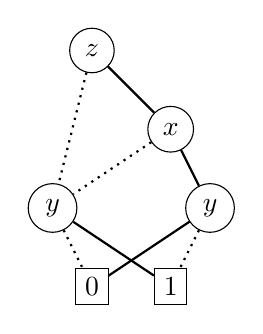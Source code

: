 \begin{tikzpicture}[
var/.style={draw,circle},
term/.style={draw},
line/.style={draw,thick},
zero/.style={line,dotted},
one/.style={line,solid},
]
\node[var] (z) at (-.5,3) {$z$};

\node[var] (x2) at (.5,2)   {$x$};

\node[var] (y2) at (-1,1) {$y$};
\node[var] (y4) at (1,1)  {$y$};

\node[term] (t1) at (-.5,0) {$0$};
\node[term] (t2) at (.5,0)   {$1$};


\path[zero]
(z)  edge (y2)
(x2) edge (y2)
(y2) edge (t1)
(y4) edge (t2)
; \path[one]
(z) edge  (x2)
(x2) edge (y4)
(y2) edge (t2)
(y4) edge (t1)
;
\end{tikzpicture}